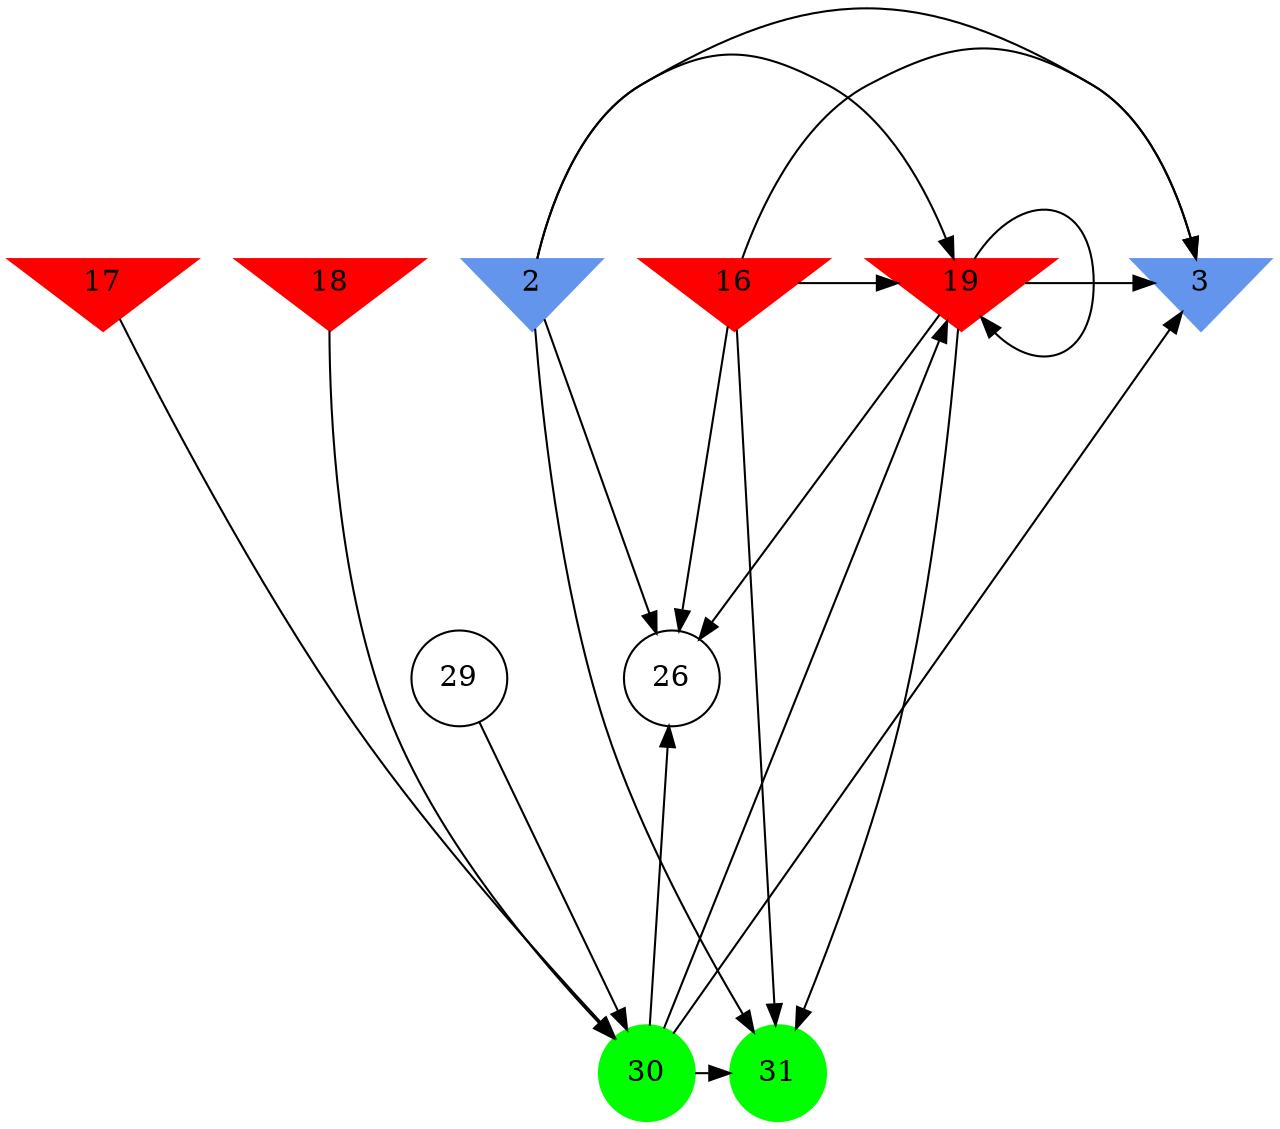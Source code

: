digraph brain {
	ranksep=2.0;
	2 [shape=invtriangle,style=filled,color=cornflowerblue];
	3 [shape=invtriangle,style=filled,color=cornflowerblue];
	16 [shape=invtriangle,style=filled,color=red];
	17 [shape=invtriangle,style=filled,color=red];
	18 [shape=invtriangle,style=filled,color=red];
	19 [shape=invtriangle,style=filled,color=red];
	26 [shape=circle,color=black];
	29 [shape=circle,color=black];
	30 [shape=circle,style=filled,color=green];
	31 [shape=circle,style=filled,color=green];
	2	->	19;
	2	->	31;
	2	->	3;
	2	->	26;
	16	->	19;
	16	->	31;
	16	->	3;
	16	->	26;
	19	->	19;
	19	->	31;
	19	->	3;
	19	->	26;
	30	->	19;
	30	->	31;
	30	->	3;
	30	->	26;
	17	->	30;
	18	->	30;
	29	->	30;
	{ rank=same; 2; 3; 16; 17; 18; 19; }
	{ rank=same; 26; 29; }
	{ rank=same; 30; 31; }
}
